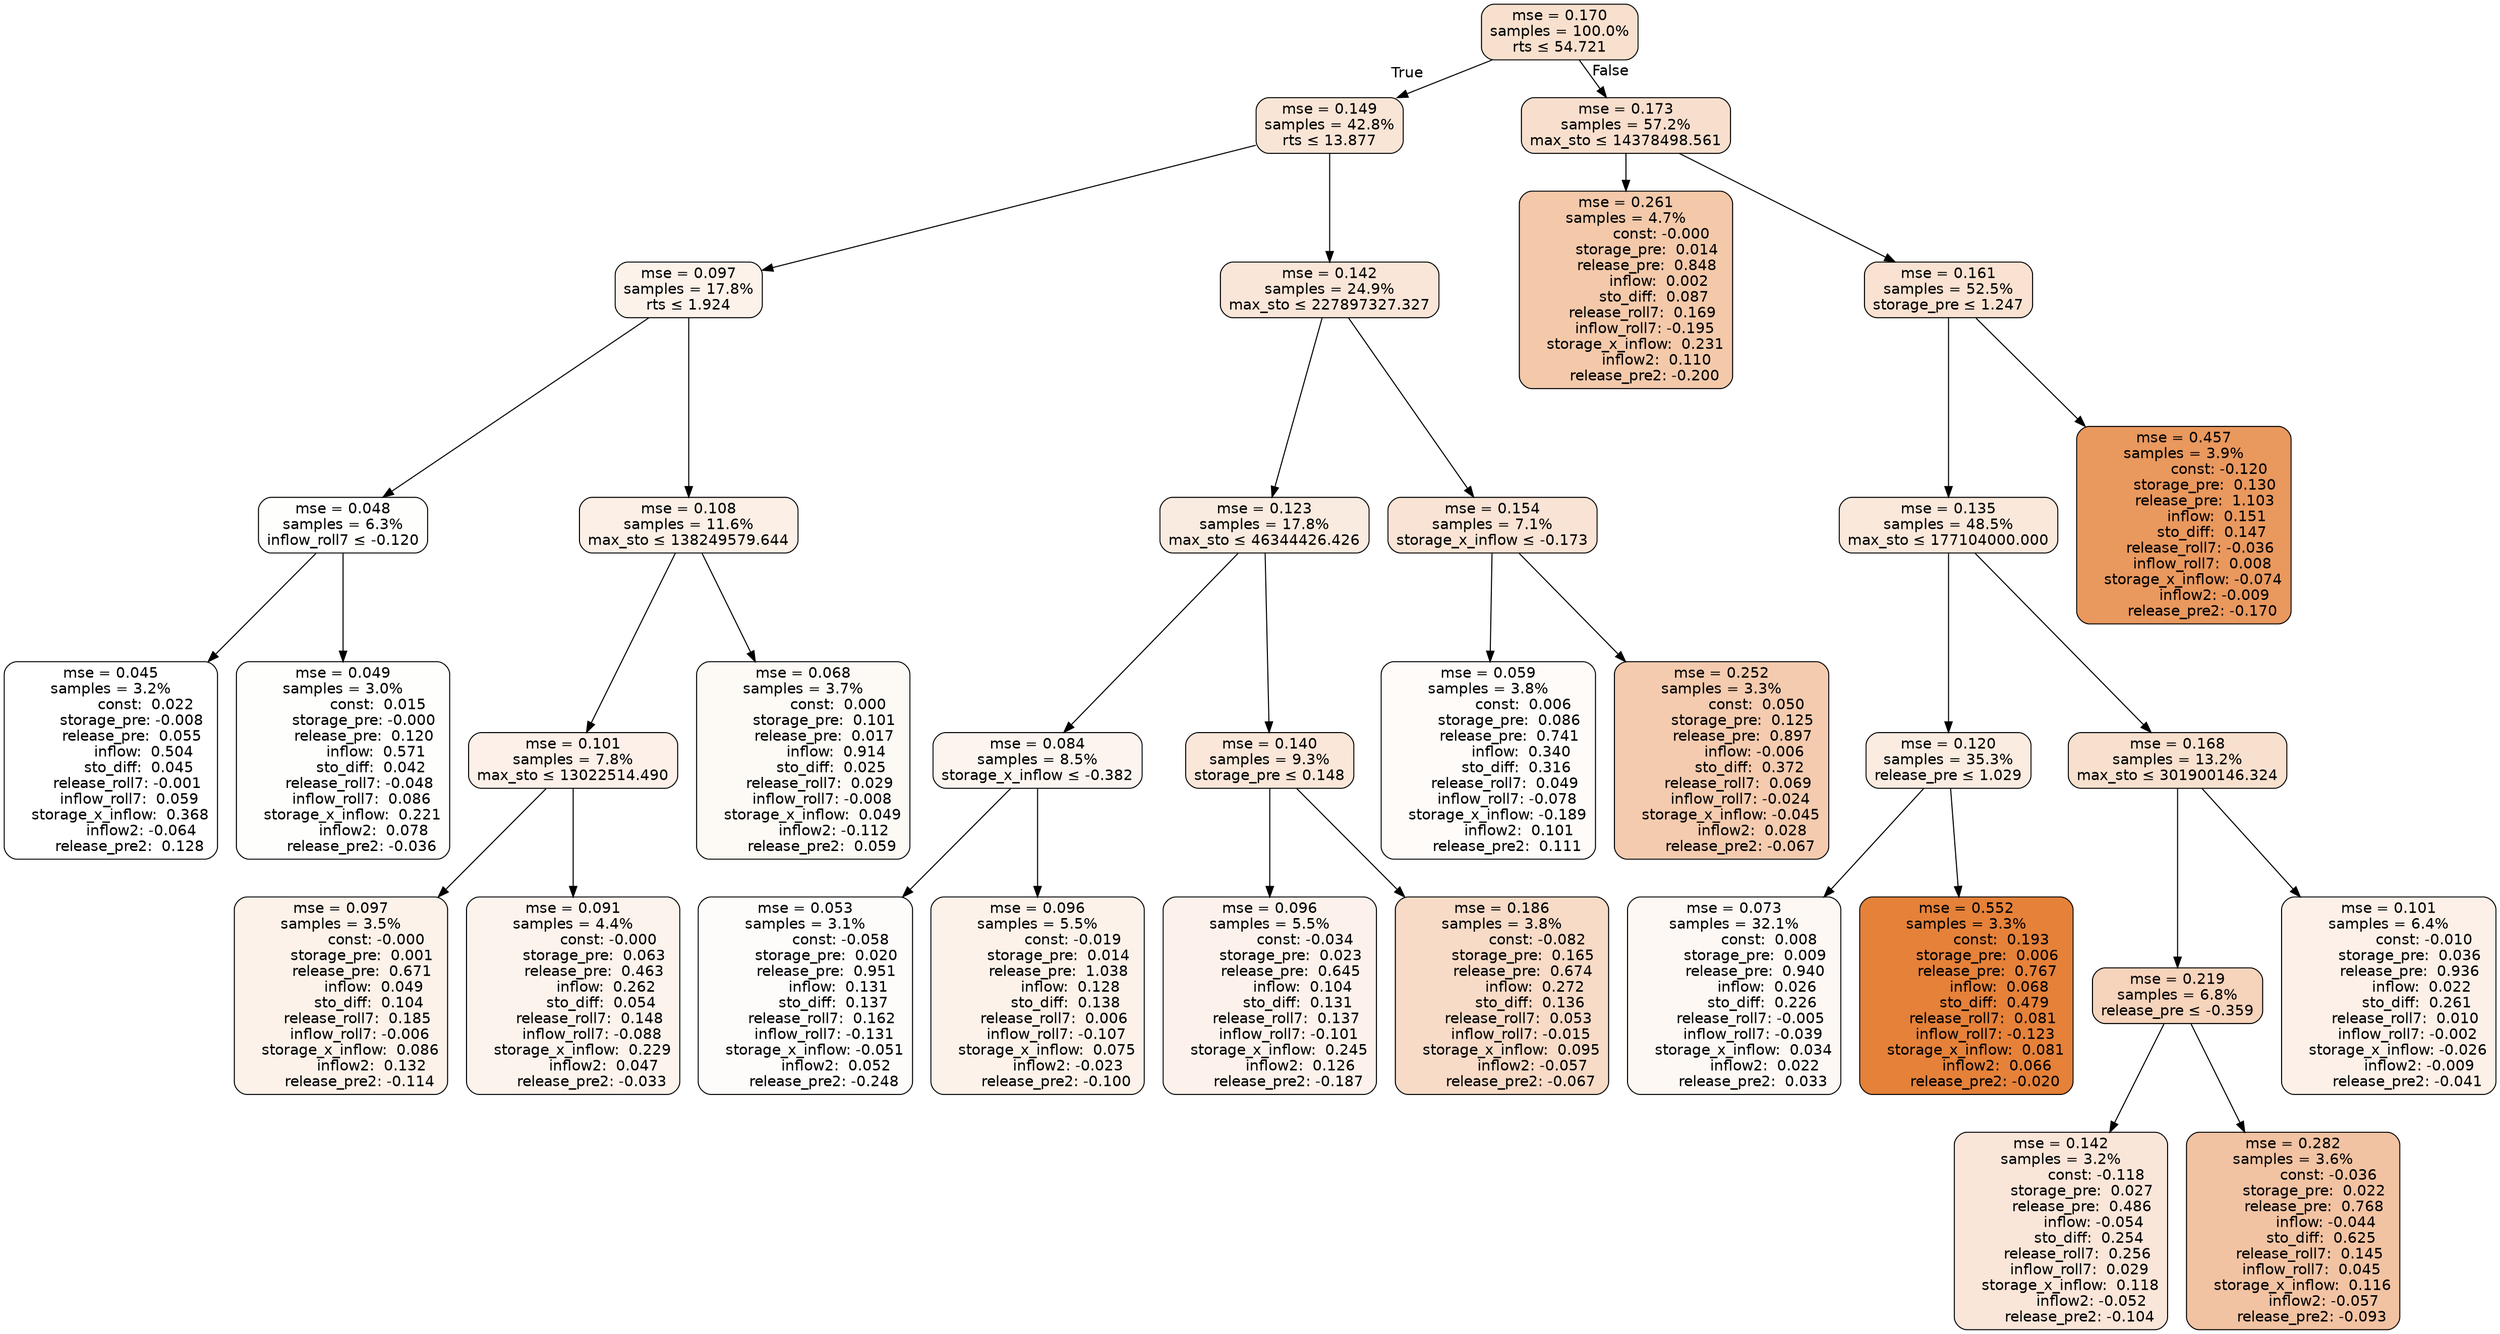 digraph tree {
bgcolor="transparent"
node [shape=rectangle, style="filled, rounded", color="black", fontname=helvetica] ;
edge [fontname=helvetica] ;
	"0" [label="mse = 0.170
samples = 100.0%
rts &le; 54.721", fillcolor="#f8e0ce"]
	"1" [label="mse = 0.149
samples = 42.8%
rts &le; 13.877", fillcolor="#f9e5d6"]
	"2" [label="mse = 0.097
samples = 17.8%
rts &le; 1.924", fillcolor="#fcf2ea"]
	"3" [label="mse = 0.048
samples = 6.3%
inflow_roll7 &le; -0.120", fillcolor="#fefefd"]
	"4" [label="mse = 0.045
samples = 3.2%
               const:  0.022
         storage_pre: -0.008
         release_pre:  0.055
              inflow:  0.504
            sto_diff:  0.045
       release_roll7: -0.001
        inflow_roll7:  0.059
    storage_x_inflow:  0.368
             inflow2: -0.064
        release_pre2:  0.128", fillcolor="#ffffff"]
	"5" [label="mse = 0.049
samples = 3.0%
               const:  0.015
         storage_pre: -0.000
         release_pre:  0.120
              inflow:  0.571
            sto_diff:  0.042
       release_roll7: -0.048
        inflow_roll7:  0.086
    storage_x_inflow:  0.221
             inflow2:  0.078
        release_pre2: -0.036", fillcolor="#fefefd"]
	"6" [label="mse = 0.108
samples = 11.6%
max_sto &le; 138249579.644", fillcolor="#fbefe6"]
	"7" [label="mse = 0.101
samples = 7.8%
max_sto &le; 13022514.490", fillcolor="#fcf0e8"]
	"8" [label="mse = 0.097
samples = 3.5%
               const: -0.000
         storage_pre:  0.001
         release_pre:  0.671
              inflow:  0.049
            sto_diff:  0.104
       release_roll7:  0.185
        inflow_roll7: -0.006
    storage_x_inflow:  0.086
             inflow2:  0.132
        release_pre2: -0.114", fillcolor="#fcf2ea"]
	"9" [label="mse = 0.091
samples = 4.4%
               const: -0.000
         storage_pre:  0.063
         release_pre:  0.463
              inflow:  0.262
            sto_diff:  0.054
       release_roll7:  0.148
        inflow_roll7: -0.088
    storage_x_inflow:  0.229
             inflow2:  0.047
        release_pre2: -0.033", fillcolor="#fcf3ed"]
	"10" [label="mse = 0.068
samples = 3.7%
               const:  0.000
         storage_pre:  0.101
         release_pre:  0.017
              inflow:  0.914
            sto_diff:  0.025
       release_roll7:  0.029
        inflow_roll7: -0.008
    storage_x_inflow:  0.049
             inflow2: -0.112
        release_pre2:  0.059", fillcolor="#fdf9f5"]
	"11" [label="mse = 0.142
samples = 24.9%
max_sto &le; 227897327.327", fillcolor="#fae6d9"]
	"12" [label="mse = 0.123
samples = 17.8%
max_sto &le; 46344426.426", fillcolor="#faebe0"]
	"13" [label="mse = 0.084
samples = 8.5%
storage_x_inflow &le; -0.382", fillcolor="#fcf5ef"]
	"14" [label="mse = 0.053
samples = 3.1%
               const: -0.058
         storage_pre:  0.020
         release_pre:  0.951
              inflow:  0.131
            sto_diff:  0.137
       release_roll7:  0.162
        inflow_roll7: -0.131
    storage_x_inflow: -0.051
             inflow2:  0.052
        release_pre2: -0.248", fillcolor="#fefcfb"]
	"15" [label="mse = 0.096
samples = 5.5%
               const: -0.019
         storage_pre:  0.014
         release_pre:  1.038
              inflow:  0.128
            sto_diff:  0.138
       release_roll7:  0.006
        inflow_roll7: -0.107
    storage_x_inflow:  0.075
             inflow2: -0.023
        release_pre2: -0.100", fillcolor="#fcf2ea"]
	"16" [label="mse = 0.140
samples = 9.3%
storage_pre &le; 0.148", fillcolor="#fae7d9"]
	"17" [label="mse = 0.096
samples = 5.5%
               const: -0.034
         storage_pre:  0.023
         release_pre:  0.645
              inflow:  0.104
            sto_diff:  0.131
       release_roll7:  0.137
        inflow_roll7: -0.101
    storage_x_inflow:  0.245
             inflow2:  0.126
        release_pre2: -0.187", fillcolor="#fcf2eb"]
	"18" [label="mse = 0.186
samples = 3.8%
               const: -0.082
         storage_pre:  0.165
         release_pre:  0.674
              inflow:  0.272
            sto_diff:  0.136
       release_roll7:  0.053
        inflow_roll7: -0.015
    storage_x_inflow:  0.095
             inflow2: -0.057
        release_pre2: -0.067", fillcolor="#f7dbc7"]
	"19" [label="mse = 0.154
samples = 7.1%
storage_x_inflow &le; -0.173", fillcolor="#f9e3d4"]
	"20" [label="mse = 0.059
samples = 3.8%
               const:  0.006
         storage_pre:  0.086
         release_pre:  0.741
              inflow:  0.340
            sto_diff:  0.316
       release_roll7:  0.049
        inflow_roll7: -0.078
    storage_x_inflow: -0.189
             inflow2:  0.101
        release_pre2:  0.111", fillcolor="#fefbf9"]
	"21" [label="mse = 0.252
samples = 3.3%
               const:  0.050
         storage_pre:  0.125
         release_pre:  0.897
              inflow: -0.006
            sto_diff:  0.372
       release_roll7:  0.069
        inflow_roll7: -0.024
    storage_x_inflow: -0.045
             inflow2:  0.028
        release_pre2: -0.067", fillcolor="#f4cbae"]
	"22" [label="mse = 0.173
samples = 57.2%
max_sto &le; 14378498.561", fillcolor="#f8dfcd"]
	"23" [label="mse = 0.261
samples = 4.7%
               const: -0.000
         storage_pre:  0.014
         release_pre:  0.848
              inflow:  0.002
            sto_diff:  0.087
       release_roll7:  0.169
        inflow_roll7: -0.195
    storage_x_inflow:  0.231
             inflow2:  0.110
        release_pre2: -0.200", fillcolor="#f3c9aa"]
	"24" [label="mse = 0.161
samples = 52.5%
storage_pre &le; 1.247", fillcolor="#f9e2d1"]
	"25" [label="mse = 0.135
samples = 48.5%
max_sto &le; 177104000.000", fillcolor="#fae8db"]
	"26" [label="mse = 0.120
samples = 35.3%
release_pre &le; 1.029", fillcolor="#fbece1"]
	"27" [label="mse = 0.073
samples = 32.1%
               const:  0.008
         storage_pre:  0.009
         release_pre:  0.940
              inflow:  0.026
            sto_diff:  0.226
       release_roll7: -0.005
        inflow_roll7: -0.039
    storage_x_inflow:  0.034
             inflow2:  0.022
        release_pre2:  0.033", fillcolor="#fdf8f4"]
	"28" [label="mse = 0.552
samples = 3.3%
               const:  0.193
         storage_pre:  0.006
         release_pre:  0.767
              inflow:  0.068
            sto_diff:  0.479
       release_roll7:  0.081
        inflow_roll7: -0.123
    storage_x_inflow:  0.081
             inflow2:  0.066
        release_pre2: -0.020", fillcolor="#e58139"]
	"29" [label="mse = 0.168
samples = 13.2%
max_sto &le; 301900146.324", fillcolor="#f8e0ce"]
	"30" [label="mse = 0.219
samples = 6.8%
release_pre &le; -0.359", fillcolor="#f6d3bb"]
	"31" [label="mse = 0.142
samples = 3.2%
               const: -0.118
         storage_pre:  0.027
         release_pre:  0.486
              inflow: -0.054
            sto_diff:  0.254
       release_roll7:  0.256
        inflow_roll7:  0.029
    storage_x_inflow:  0.118
             inflow2: -0.052
        release_pre2: -0.104", fillcolor="#fae6d9"]
	"32" [label="mse = 0.282
samples = 3.6%
               const: -0.036
         storage_pre:  0.022
         release_pre:  0.768
              inflow: -0.044
            sto_diff:  0.625
       release_roll7:  0.145
        inflow_roll7:  0.045
    storage_x_inflow:  0.116
             inflow2: -0.057
        release_pre2: -0.093", fillcolor="#f2c3a2"]
	"33" [label="mse = 0.101
samples = 6.4%
               const: -0.010
         storage_pre:  0.036
         release_pre:  0.936
              inflow:  0.022
            sto_diff:  0.261
       release_roll7:  0.010
        inflow_roll7: -0.002
    storage_x_inflow: -0.026
             inflow2: -0.009
        release_pre2: -0.041", fillcolor="#fcf0e8"]
	"34" [label="mse = 0.457
samples = 3.9%
               const: -0.120
         storage_pre:  0.130
         release_pre:  1.103
              inflow:  0.151
            sto_diff:  0.147
       release_roll7: -0.036
        inflow_roll7:  0.008
    storage_x_inflow: -0.074
             inflow2: -0.009
        release_pre2: -0.170", fillcolor="#e9985e"]

	"0" -> "1" [labeldistance=2.5, labelangle=45, headlabel="True"]
	"1" -> "2"
	"2" -> "3"
	"3" -> "4"
	"3" -> "5"
	"2" -> "6"
	"6" -> "7"
	"7" -> "8"
	"7" -> "9"
	"6" -> "10"
	"1" -> "11"
	"11" -> "12"
	"12" -> "13"
	"13" -> "14"
	"13" -> "15"
	"12" -> "16"
	"16" -> "17"
	"16" -> "18"
	"11" -> "19"
	"19" -> "20"
	"19" -> "21"
	"0" -> "22" [labeldistance=2.5, labelangle=-45, headlabel="False"]
	"22" -> "23"
	"22" -> "24"
	"24" -> "25"
	"25" -> "26"
	"26" -> "27"
	"26" -> "28"
	"25" -> "29"
	"29" -> "30"
	"30" -> "31"
	"30" -> "32"
	"29" -> "33"
	"24" -> "34"
}
